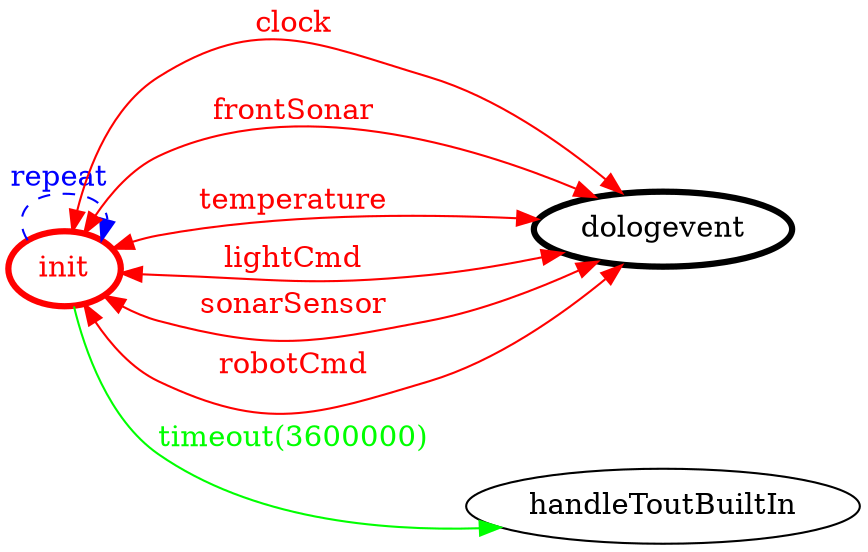 /*
*
* A GraphViz DOT FSM description 
* Please use a GraphViz visualizer (like http://www.webgraphviz.com)
*  
*/

digraph finite_state_machine {
	rankdir=LR
	size="8,5"
	
	init [ color = red ][ fontcolor = red ][ penwidth = 3 ]
	dologevent [ color = black ][ fontcolor = black ][ penwidth = 3 ]
	
	init -> handleToutBuiltIn [ label = "timeout(3600000)" ][ color = green ][ fontcolor = green ]
	init -> dologevent [ label = "clock" ][ color = red ][ fontcolor = red ][ dir = both ]
	init -> init [ label = "repeat "][ style = dashed ][ color = blue ][ fontcolor = blue ]
	init -> dologevent [ label = "frontSonar" ][ color = red ][ fontcolor = red ][ dir = both ]
	init -> dologevent [ label = "temperature" ][ color = red ][ fontcolor = red ][ dir = both ]
	init -> dologevent [ label = "lightCmd" ][ color = red ][ fontcolor = red ][ dir = both ]
	init -> dologevent [ label = "sonarSensor" ][ color = red ][ fontcolor = red ][ dir = both ]
	init -> dologevent [ label = "robotCmd" ][ color = red ][ fontcolor = red ][ dir = both ]
}
